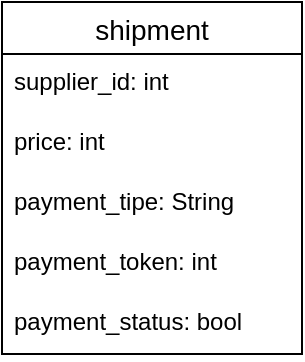 <mxfile version="13.9.9" type="device"><diagram id="C5RBs43oDa-KdzZeNtuy" name="Page-1"><mxGraphModel dx="1264" dy="592" grid="1" gridSize="10" guides="1" tooltips="1" connect="1" arrows="1" fold="1" page="1" pageScale="1" pageWidth="827" pageHeight="1169" math="0" shadow="0"><root><mxCell id="WIyWlLk6GJQsqaUBKTNV-0"/><mxCell id="WIyWlLk6GJQsqaUBKTNV-1" parent="WIyWlLk6GJQsqaUBKTNV-0"/><mxCell id="zjhk21BITqpPJ_Ybf0rm-4" value="shipment" style="swimlane;fontStyle=0;childLayout=stackLayout;horizontal=1;startSize=26;horizontalStack=0;resizeParent=1;resizeParentMax=0;resizeLast=0;collapsible=1;marginBottom=0;align=center;fontSize=14;" parent="WIyWlLk6GJQsqaUBKTNV-1" vertex="1"><mxGeometry x="90" y="270" width="150" height="176" as="geometry"/></mxCell><mxCell id="zjhk21BITqpPJ_Ybf0rm-5" value="supplier_id: int" style="text;strokeColor=none;fillColor=none;spacingLeft=4;spacingRight=4;overflow=hidden;rotatable=0;points=[[0,0.5],[1,0.5]];portConstraint=eastwest;fontSize=12;" parent="zjhk21BITqpPJ_Ybf0rm-4" vertex="1"><mxGeometry y="26" width="150" height="30" as="geometry"/></mxCell><mxCell id="zjhk21BITqpPJ_Ybf0rm-6" value="price: int" style="text;strokeColor=none;fillColor=none;spacingLeft=4;spacingRight=4;overflow=hidden;rotatable=0;points=[[0,0.5],[1,0.5]];portConstraint=eastwest;fontSize=12;" parent="zjhk21BITqpPJ_Ybf0rm-4" vertex="1"><mxGeometry y="56" width="150" height="30" as="geometry"/></mxCell><mxCell id="zjhk21BITqpPJ_Ybf0rm-7" value="payment_tipe: String" style="text;strokeColor=none;fillColor=none;spacingLeft=4;spacingRight=4;overflow=hidden;rotatable=0;points=[[0,0.5],[1,0.5]];portConstraint=eastwest;fontSize=12;" parent="zjhk21BITqpPJ_Ybf0rm-4" vertex="1"><mxGeometry y="86" width="150" height="30" as="geometry"/></mxCell><mxCell id="zjhk21BITqpPJ_Ybf0rm-9" value="payment_token: int" style="text;strokeColor=none;fillColor=none;spacingLeft=4;spacingRight=4;overflow=hidden;rotatable=0;points=[[0,0.5],[1,0.5]];portConstraint=eastwest;fontSize=12;" parent="zjhk21BITqpPJ_Ybf0rm-4" vertex="1"><mxGeometry y="116" width="150" height="30" as="geometry"/></mxCell><mxCell id="zjhk21BITqpPJ_Ybf0rm-8" value="payment_status: bool" style="text;strokeColor=none;fillColor=none;spacingLeft=4;spacingRight=4;overflow=hidden;rotatable=0;points=[[0,0.5],[1,0.5]];portConstraint=eastwest;fontSize=12;" parent="zjhk21BITqpPJ_Ybf0rm-4" vertex="1"><mxGeometry y="146" width="150" height="30" as="geometry"/></mxCell></root></mxGraphModel></diagram></mxfile>